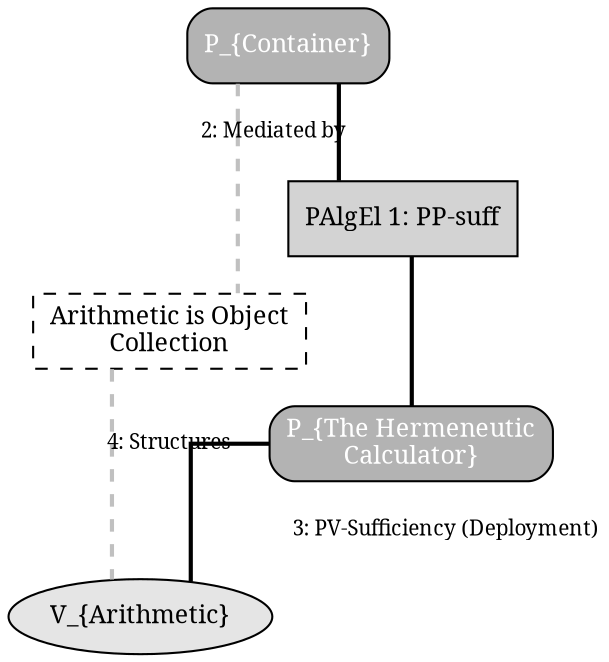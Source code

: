 // MUD for The_Hermeneutic_Calculator
digraph {
	graph [rankdir=TB splines=ortho]
	node [fontname=Serif fontsize=12]
	edge [arrowhead=stealth fontname=Serif fontsize=10 penwidth=2.0]
	P_Embodied_Container [label="P_{Container}" fillcolor=gray70 fontcolor=white shape=box style="filled,rounded"]
	P_Strategy_The_Hermeneutic_Calculator [label="P_{The Hermeneutic\nCalculator}" fillcolor=gray70 fontcolor=white shape=box style="filled,rounded"]
	V_Arithmetic [label="V_{Arithmetic}" fillcolor=gray90 shape=ellipse style=filled]
	"Arithmetic is Object Collection" [label="Arithmetic is Object\nCollection" shape=box style=dashed]
	PAlgEl_1 [label="PAlgEl 1: PP-suff" fillcolor=lightgray fontcolor=black shape=box style=filled]
	P_Embodied_Container -> PAlgEl_1 [arrowhead=none color=black style=solid]
	PAlgEl_1 -> P_Strategy_The_Hermeneutic_Calculator [color=black style=solid]
	P_Embodied_Container -> "Arithmetic is Object Collection" [label="2: Mediated by" color=gray style=dashed]
	P_Strategy_The_Hermeneutic_Calculator -> V_Arithmetic [label="3: PV-Sufficiency (Deployment)" color=black style=solid]
	"Arithmetic is Object Collection" -> V_Arithmetic [label="4: Structures" color=gray style=dashed]
}
